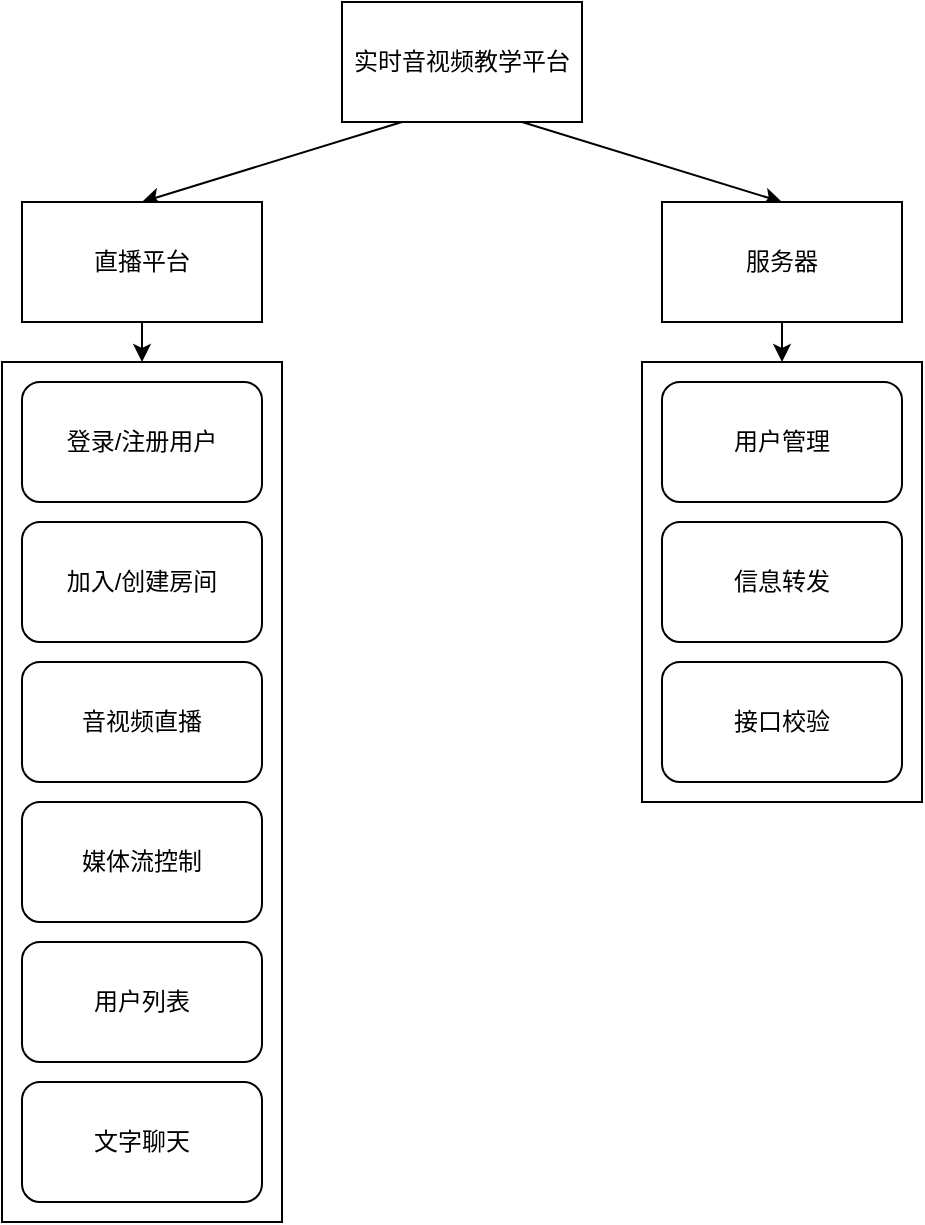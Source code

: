 <mxfile>
    <diagram id="67tDGJ3KahBUCNtFkfFS" name="Page-1">
        <mxGraphModel dx="870" dy="611" grid="1" gridSize="10" guides="1" tooltips="1" connect="1" arrows="1" fold="1" page="1" pageScale="1" pageWidth="827" pageHeight="1169" math="0" shadow="0">
            <root>
                <mxCell id="0"/>
                <mxCell id="1" parent="0"/>
                <mxCell id="12" value="" style="whiteSpace=wrap;html=1;" vertex="1" parent="1">
                    <mxGeometry x="110" y="220" width="140" height="430" as="geometry"/>
                </mxCell>
                <mxCell id="5" style="edgeStyle=none;html=1;exitX=0.25;exitY=1;exitDx=0;exitDy=0;entryX=0.5;entryY=0;entryDx=0;entryDy=0;" edge="1" parent="1" source="2" target="3">
                    <mxGeometry relative="1" as="geometry"/>
                </mxCell>
                <mxCell id="6" style="edgeStyle=none;html=1;exitX=0.75;exitY=1;exitDx=0;exitDy=0;entryX=0.5;entryY=0;entryDx=0;entryDy=0;" edge="1" parent="1" source="2" target="4">
                    <mxGeometry relative="1" as="geometry"/>
                </mxCell>
                <mxCell id="2" value="实时音视频教学平台" style="whiteSpace=wrap;html=1;" vertex="1" parent="1">
                    <mxGeometry x="280" y="40" width="120" height="60" as="geometry"/>
                </mxCell>
                <mxCell id="13" style="edgeStyle=none;html=1;exitX=0.5;exitY=1;exitDx=0;exitDy=0;entryX=0.5;entryY=0;entryDx=0;entryDy=0;" edge="1" parent="1" source="3" target="12">
                    <mxGeometry relative="1" as="geometry"/>
                </mxCell>
                <mxCell id="3" value="直播平台" style="whiteSpace=wrap;html=1;" vertex="1" parent="1">
                    <mxGeometry x="120" y="140" width="120" height="60" as="geometry"/>
                </mxCell>
                <mxCell id="18" style="edgeStyle=none;html=1;exitX=0.5;exitY=1;exitDx=0;exitDy=0;" edge="1" parent="1" source="4" target="14">
                    <mxGeometry relative="1" as="geometry"/>
                </mxCell>
                <mxCell id="4" value="服务器" style="whiteSpace=wrap;html=1;" vertex="1" parent="1">
                    <mxGeometry x="440" y="140" width="120" height="60" as="geometry"/>
                </mxCell>
                <mxCell id="8" value="音视频直播&lt;span style=&quot;color: rgba(0, 0, 0, 0); font-family: monospace; font-size: 0px; text-align: start;&quot;&gt;%3CmxGraphModel%3E%3Croot%3E%3CmxCell%20id%3D%220%22%2F%3E%3CmxCell%20id%3D%221%22%20parent%3D%220%22%2F%3E%3CmxCell%20id%3D%222%22%20value%3D%22%E9%9F%B3%E8%A7%86%E9%A2%91%E7%9B%B4%E6%92%AD%22%20style%3D%22rounded%3D1%3BwhiteSpace%3Dwrap%3Bhtml%3D1%3B%22%20vertex%3D%221%22%20parent%3D%221%22%3E%3CmxGeometry%20x%3D%22120%22%20y%3D%22420%22%20width%3D%22120%22%20height%3D%2260%22%20as%3D%22geometry%22%2F%3E%3C%2FmxCell%3E%3C%2Froot%3E%3C%2FmxGraphModel%&lt;/span&gt;" style="rounded=1;whiteSpace=wrap;html=1;" vertex="1" parent="1">
                    <mxGeometry x="120" y="370" width="120" height="60" as="geometry"/>
                </mxCell>
                <mxCell id="9" value="用户列表" style="rounded=1;whiteSpace=wrap;html=1;" vertex="1" parent="1">
                    <mxGeometry x="120" y="510" width="120" height="60" as="geometry"/>
                </mxCell>
                <mxCell id="10" value="登录/注册用户" style="rounded=1;whiteSpace=wrap;html=1;" vertex="1" parent="1">
                    <mxGeometry x="120" y="230" width="120" height="60" as="geometry"/>
                </mxCell>
                <mxCell id="14" value="" style="whiteSpace=wrap;html=1;" vertex="1" parent="1">
                    <mxGeometry x="430" y="220" width="140" height="220" as="geometry"/>
                </mxCell>
                <mxCell id="15" value="用户管理" style="rounded=1;whiteSpace=wrap;html=1;" vertex="1" parent="1">
                    <mxGeometry x="440" y="230" width="120" height="60" as="geometry"/>
                </mxCell>
                <mxCell id="16" value="信息转发" style="rounded=1;whiteSpace=wrap;html=1;" vertex="1" parent="1">
                    <mxGeometry x="440" y="300" width="120" height="60" as="geometry"/>
                </mxCell>
                <mxCell id="17" value="接口校验" style="rounded=1;whiteSpace=wrap;html=1;" vertex="1" parent="1">
                    <mxGeometry x="440" y="370" width="120" height="60" as="geometry"/>
                </mxCell>
                <mxCell id="19" value="加入/创建房间" style="rounded=1;whiteSpace=wrap;html=1;" vertex="1" parent="1">
                    <mxGeometry x="120" y="300" width="120" height="60" as="geometry"/>
                </mxCell>
                <mxCell id="20" value="媒体流控制&lt;span style=&quot;color: rgba(0, 0, 0, 0); font-family: monospace; font-size: 0px; text-align: start;&quot;&gt;%3CmxGraphModel%3E%3Croot%3E%3CmxCell%20id%3D%220%22%2F%3E%3CmxCell%20id%3D%221%22%20parent%3D%220%22%2F%3E%3CmxCell%20id%3D%222%22%20value%3D%22%E9%9F%B3%E8%A7%86%E9%A2%91%E7%9B%B4%E6%92%AD%22%20style%3D%22rounded%3D1%3BwhiteSpace%3Dwrap%3Bhtml%3D1%3B%22%20vertex%3D%221%22%20parent%3D%221%22%3E%3CmxGeometry%20x%3D%22120%22%20y%3D%22420%22%20width%3D%22120%22%20height%3D%2260%22%20as%3D%22geometry%22%2F%3E%3C%2FmxCell%3E%3C%2Froot%3E%3C%2FmxGraphModel%&lt;/span&gt;" style="rounded=1;whiteSpace=wrap;html=1;" vertex="1" parent="1">
                    <mxGeometry x="120" y="440" width="120" height="60" as="geometry"/>
                </mxCell>
                <mxCell id="21" value="文字聊天" style="rounded=1;whiteSpace=wrap;html=1;" vertex="1" parent="1">
                    <mxGeometry x="120" y="580" width="120" height="60" as="geometry"/>
                </mxCell>
            </root>
        </mxGraphModel>
    </diagram>
</mxfile>
